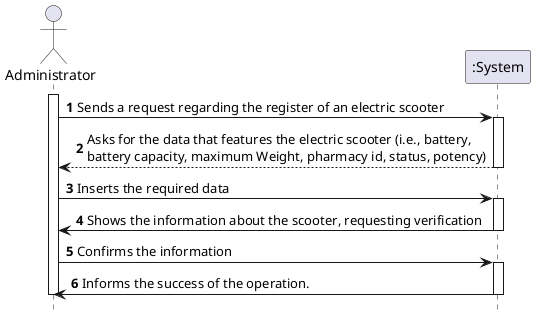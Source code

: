 @startuml
autonumber
hide footbox

actor "Administrator" as ADMIN

participant ":System" as SYST

activate ADMIN

ADMIN -> SYST : Sends a request regarding the register of an electric scooter
activate SYST
SYST --> ADMIN : Asks for the data that features the electric scooter (i.e., battery, \nbattery capacity, maximum Weight, pharmacy id, status, potency)
deactivate SYST

ADMIN -> SYST : Inserts the required data
activate SYST
SYST -> ADMIN : Shows the information about the scooter, requesting verification
deactivate SYST

ADMIN -> SYST : Confirms the information
activate SYST
SYST -> ADMIN : Informs the success of the operation.
deactivate SYST

deactivate ADMIN

@enduml